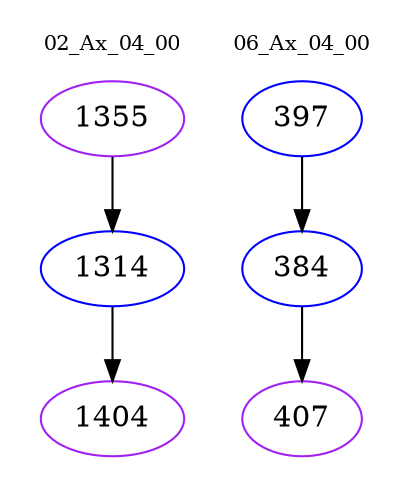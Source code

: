 digraph{
subgraph cluster_0 {
color = white
label = "02_Ax_04_00";
fontsize=10;
T0_1355 [label="1355", color="purple"]
T0_1355 -> T0_1314 [color="black"]
T0_1314 [label="1314", color="blue"]
T0_1314 -> T0_1404 [color="black"]
T0_1404 [label="1404", color="purple"]
}
subgraph cluster_1 {
color = white
label = "06_Ax_04_00";
fontsize=10;
T1_397 [label="397", color="blue"]
T1_397 -> T1_384 [color="black"]
T1_384 [label="384", color="blue"]
T1_384 -> T1_407 [color="black"]
T1_407 [label="407", color="purple"]
}
}
